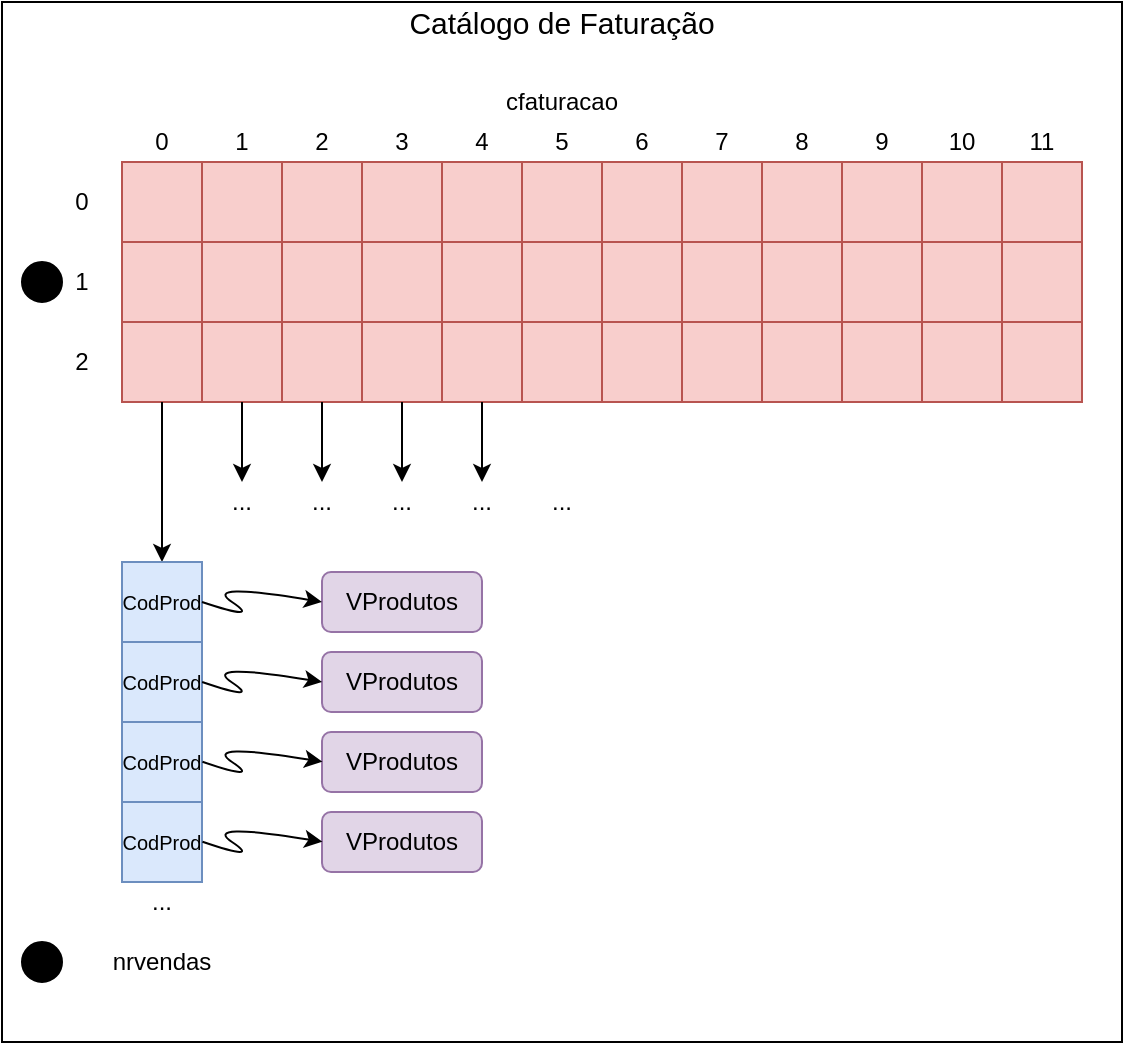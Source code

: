 <mxfile version="10.7.5" type="device"><diagram id="8GkzO-2iXQMkuJmufmp5" name="Page-1"><mxGraphModel dx="840" dy="447" grid="1" gridSize="10" guides="1" tooltips="1" connect="1" arrows="1" fold="1" page="1" pageScale="1" pageWidth="850" pageHeight="1100" math="0" shadow="0"><root><mxCell id="0"/><mxCell id="1" parent="0"/><mxCell id="2WYAGC3ekxAIEiTmy_mu-112" value="" style="rounded=0;whiteSpace=wrap;html=1;" parent="1" vertex="1"><mxGeometry x="40" y="40" width="560" height="520" as="geometry"/></mxCell><mxCell id="2WYAGC3ekxAIEiTmy_mu-7" value="" style="whiteSpace=wrap;html=1;aspect=fixed;fillColor=#f8cecc;strokeColor=#b85450;" parent="1" vertex="1"><mxGeometry x="300" y="120" width="40" height="40" as="geometry"/></mxCell><mxCell id="2WYAGC3ekxAIEiTmy_mu-8" value="" style="whiteSpace=wrap;html=1;aspect=fixed;fillColor=#f8cecc;strokeColor=#b85450;" parent="1" vertex="1"><mxGeometry x="340" y="120" width="40" height="40" as="geometry"/></mxCell><mxCell id="2WYAGC3ekxAIEiTmy_mu-16" value="cfaturacao&lt;br&gt;" style="text;html=1;strokeColor=none;fillColor=none;align=center;verticalAlign=middle;whiteSpace=wrap;rounded=0;" parent="1" vertex="1"><mxGeometry x="300" y="80" width="40" height="20" as="geometry"/></mxCell><mxCell id="2WYAGC3ekxAIEiTmy_mu-43" value="" style="whiteSpace=wrap;html=1;aspect=fixed;fillColor=#f8cecc;strokeColor=#b85450;" parent="1" vertex="1"><mxGeometry x="380" y="120" width="40" height="40" as="geometry"/></mxCell><mxCell id="2WYAGC3ekxAIEiTmy_mu-80" value="...&lt;br&gt;" style="text;html=1;strokeColor=none;fillColor=none;align=center;verticalAlign=middle;whiteSpace=wrap;rounded=0;" parent="1" vertex="1"><mxGeometry x="300" y="280" width="40" height="20" as="geometry"/></mxCell><mxCell id="2WYAGC3ekxAIEiTmy_mu-113" value="&lt;font style=&quot;font-size: 15px&quot;&gt;Catálogo de Faturação&lt;/font&gt;" style="text;html=1;strokeColor=none;fillColor=none;align=center;verticalAlign=middle;whiteSpace=wrap;rounded=0;" parent="1" vertex="1"><mxGeometry x="235" y="40" width="170" height="20" as="geometry"/></mxCell><mxCell id="I_eOMnqbbrUDG-Di17Q0-278" value="" style="whiteSpace=wrap;html=1;aspect=fixed;fillColor=#f8cecc;strokeColor=#b85450;" parent="1" vertex="1"><mxGeometry x="260" y="120" width="40" height="40" as="geometry"/></mxCell><mxCell id="I_eOMnqbbrUDG-Di17Q0-279" value="" style="whiteSpace=wrap;html=1;aspect=fixed;fillColor=#f8cecc;strokeColor=#b85450;" parent="1" vertex="1"><mxGeometry x="220" y="120" width="40" height="40" as="geometry"/></mxCell><mxCell id="I_eOMnqbbrUDG-Di17Q0-280" value="" style="whiteSpace=wrap;html=1;aspect=fixed;fillColor=#f8cecc;strokeColor=#b85450;" parent="1" vertex="1"><mxGeometry x="420" y="120" width="40" height="40" as="geometry"/></mxCell><mxCell id="I_eOMnqbbrUDG-Di17Q0-281" value="" style="whiteSpace=wrap;html=1;aspect=fixed;fillColor=#f8cecc;strokeColor=#b85450;" parent="1" vertex="1"><mxGeometry x="460" y="120" width="40" height="40" as="geometry"/></mxCell><mxCell id="I_eOMnqbbrUDG-Di17Q0-282" value="" style="whiteSpace=wrap;html=1;aspect=fixed;fillColor=#f8cecc;strokeColor=#b85450;" parent="1" vertex="1"><mxGeometry x="500" y="120" width="40" height="40" as="geometry"/></mxCell><mxCell id="I_eOMnqbbrUDG-Di17Q0-283" value="" style="whiteSpace=wrap;html=1;aspect=fixed;fillColor=#f8cecc;strokeColor=#b85450;" parent="1" vertex="1"><mxGeometry x="180" y="120" width="40" height="40" as="geometry"/></mxCell><mxCell id="I_eOMnqbbrUDG-Di17Q0-284" value="" style="whiteSpace=wrap;html=1;aspect=fixed;fillColor=#f8cecc;strokeColor=#b85450;" parent="1" vertex="1"><mxGeometry x="140" y="120" width="40" height="40" as="geometry"/></mxCell><mxCell id="I_eOMnqbbrUDG-Di17Q0-285" value="" style="whiteSpace=wrap;html=1;aspect=fixed;fillColor=#f8cecc;strokeColor=#b85450;" parent="1" vertex="1"><mxGeometry x="540" y="120" width="40" height="40" as="geometry"/></mxCell><mxCell id="I_eOMnqbbrUDG-Di17Q0-287" value="" style="whiteSpace=wrap;html=1;aspect=fixed;fillColor=#f8cecc;strokeColor=#b85450;" parent="1" vertex="1"><mxGeometry x="100" y="120" width="40" height="40" as="geometry"/></mxCell><mxCell id="I_eOMnqbbrUDG-Di17Q0-288" value="0" style="text;html=1;strokeColor=none;fillColor=none;align=center;verticalAlign=middle;whiteSpace=wrap;rounded=0;" parent="1" vertex="1"><mxGeometry x="100" y="100" width="40" height="20" as="geometry"/></mxCell><mxCell id="I_eOMnqbbrUDG-Di17Q0-289" value="1" style="text;html=1;strokeColor=none;fillColor=none;align=center;verticalAlign=middle;whiteSpace=wrap;rounded=0;" parent="1" vertex="1"><mxGeometry x="140" y="100" width="40" height="20" as="geometry"/></mxCell><mxCell id="I_eOMnqbbrUDG-Di17Q0-290" value="2" style="text;html=1;strokeColor=none;fillColor=none;align=center;verticalAlign=middle;whiteSpace=wrap;rounded=0;" parent="1" vertex="1"><mxGeometry x="180" y="100" width="40" height="20" as="geometry"/></mxCell><mxCell id="I_eOMnqbbrUDG-Di17Q0-291" value="3" style="text;html=1;strokeColor=none;fillColor=none;align=center;verticalAlign=middle;whiteSpace=wrap;rounded=0;" parent="1" vertex="1"><mxGeometry x="220" y="100" width="40" height="20" as="geometry"/></mxCell><mxCell id="I_eOMnqbbrUDG-Di17Q0-292" value="4" style="text;html=1;strokeColor=none;fillColor=none;align=center;verticalAlign=middle;whiteSpace=wrap;rounded=0;" parent="1" vertex="1"><mxGeometry x="260" y="100" width="40" height="20" as="geometry"/></mxCell><mxCell id="I_eOMnqbbrUDG-Di17Q0-293" value="5" style="text;html=1;strokeColor=none;fillColor=none;align=center;verticalAlign=middle;whiteSpace=wrap;rounded=0;" parent="1" vertex="1"><mxGeometry x="300" y="100" width="40" height="20" as="geometry"/></mxCell><mxCell id="I_eOMnqbbrUDG-Di17Q0-294" value="6" style="text;html=1;strokeColor=none;fillColor=none;align=center;verticalAlign=middle;whiteSpace=wrap;rounded=0;" parent="1" vertex="1"><mxGeometry x="340" y="100" width="40" height="20" as="geometry"/></mxCell><mxCell id="I_eOMnqbbrUDG-Di17Q0-295" value="7" style="text;html=1;strokeColor=none;fillColor=none;align=center;verticalAlign=middle;whiteSpace=wrap;rounded=0;" parent="1" vertex="1"><mxGeometry x="380" y="100" width="40" height="20" as="geometry"/></mxCell><mxCell id="I_eOMnqbbrUDG-Di17Q0-296" value="8" style="text;html=1;strokeColor=none;fillColor=none;align=center;verticalAlign=middle;whiteSpace=wrap;rounded=0;" parent="1" vertex="1"><mxGeometry x="420" y="100" width="40" height="20" as="geometry"/></mxCell><mxCell id="I_eOMnqbbrUDG-Di17Q0-297" value="9" style="text;html=1;strokeColor=none;fillColor=none;align=center;verticalAlign=middle;whiteSpace=wrap;rounded=0;" parent="1" vertex="1"><mxGeometry x="460" y="100" width="40" height="20" as="geometry"/></mxCell><mxCell id="I_eOMnqbbrUDG-Di17Q0-298" value="10" style="text;html=1;strokeColor=none;fillColor=none;align=center;verticalAlign=middle;whiteSpace=wrap;rounded=0;" parent="1" vertex="1"><mxGeometry x="500" y="100" width="40" height="20" as="geometry"/></mxCell><mxCell id="I_eOMnqbbrUDG-Di17Q0-299" value="11" style="text;html=1;strokeColor=none;fillColor=none;align=center;verticalAlign=middle;whiteSpace=wrap;rounded=0;" parent="1" vertex="1"><mxGeometry x="540" y="100" width="40" height="20" as="geometry"/></mxCell><mxCell id="I_eOMnqbbrUDG-Di17Q0-317" value="" style="whiteSpace=wrap;html=1;aspect=fixed;fillColor=#f8cecc;strokeColor=#b85450;" parent="1" vertex="1"><mxGeometry x="300" y="160" width="40" height="40" as="geometry"/></mxCell><mxCell id="I_eOMnqbbrUDG-Di17Q0-318" value="" style="whiteSpace=wrap;html=1;aspect=fixed;fillColor=#f8cecc;strokeColor=#b85450;" parent="1" vertex="1"><mxGeometry x="340" y="160" width="40" height="40" as="geometry"/></mxCell><mxCell id="I_eOMnqbbrUDG-Di17Q0-319" value="" style="whiteSpace=wrap;html=1;aspect=fixed;fillColor=#f8cecc;strokeColor=#b85450;" parent="1" vertex="1"><mxGeometry x="380" y="160" width="40" height="40" as="geometry"/></mxCell><mxCell id="I_eOMnqbbrUDG-Di17Q0-320" value="" style="whiteSpace=wrap;html=1;aspect=fixed;fillColor=#f8cecc;strokeColor=#b85450;" parent="1" vertex="1"><mxGeometry x="260" y="160" width="40" height="40" as="geometry"/></mxCell><mxCell id="I_eOMnqbbrUDG-Di17Q0-321" value="" style="whiteSpace=wrap;html=1;aspect=fixed;fillColor=#f8cecc;strokeColor=#b85450;" parent="1" vertex="1"><mxGeometry x="220" y="160" width="40" height="40" as="geometry"/></mxCell><mxCell id="I_eOMnqbbrUDG-Di17Q0-322" value="" style="whiteSpace=wrap;html=1;aspect=fixed;fillColor=#f8cecc;strokeColor=#b85450;" parent="1" vertex="1"><mxGeometry x="420" y="160" width="40" height="40" as="geometry"/></mxCell><mxCell id="I_eOMnqbbrUDG-Di17Q0-323" value="" style="whiteSpace=wrap;html=1;aspect=fixed;fillColor=#f8cecc;strokeColor=#b85450;" parent="1" vertex="1"><mxGeometry x="460" y="160" width="40" height="40" as="geometry"/></mxCell><mxCell id="I_eOMnqbbrUDG-Di17Q0-324" value="" style="whiteSpace=wrap;html=1;aspect=fixed;fillColor=#f8cecc;strokeColor=#b85450;" parent="1" vertex="1"><mxGeometry x="500" y="160" width="40" height="40" as="geometry"/></mxCell><mxCell id="I_eOMnqbbrUDG-Di17Q0-325" value="" style="whiteSpace=wrap;html=1;aspect=fixed;fillColor=#f8cecc;strokeColor=#b85450;" parent="1" vertex="1"><mxGeometry x="180" y="160" width="40" height="40" as="geometry"/></mxCell><mxCell id="I_eOMnqbbrUDG-Di17Q0-326" value="" style="whiteSpace=wrap;html=1;aspect=fixed;fillColor=#f8cecc;strokeColor=#b85450;" parent="1" vertex="1"><mxGeometry x="140" y="160" width="40" height="40" as="geometry"/></mxCell><mxCell id="I_eOMnqbbrUDG-Di17Q0-327" value="" style="whiteSpace=wrap;html=1;aspect=fixed;fillColor=#f8cecc;strokeColor=#b85450;" parent="1" vertex="1"><mxGeometry x="540" y="160" width="40" height="40" as="geometry"/></mxCell><mxCell id="I_eOMnqbbrUDG-Di17Q0-329" value="" style="whiteSpace=wrap;html=1;aspect=fixed;fillColor=#f8cecc;strokeColor=#b85450;" parent="1" vertex="1"><mxGeometry x="100" y="160" width="40" height="40" as="geometry"/></mxCell><mxCell id="I_eOMnqbbrUDG-Di17Q0-330" value="" style="whiteSpace=wrap;html=1;aspect=fixed;fillColor=#f8cecc;strokeColor=#b85450;" parent="1" vertex="1"><mxGeometry x="300" y="200" width="40" height="40" as="geometry"/></mxCell><mxCell id="I_eOMnqbbrUDG-Di17Q0-331" value="" style="whiteSpace=wrap;html=1;aspect=fixed;fillColor=#f8cecc;strokeColor=#b85450;" parent="1" vertex="1"><mxGeometry x="340" y="200" width="40" height="40" as="geometry"/></mxCell><mxCell id="I_eOMnqbbrUDG-Di17Q0-332" value="" style="whiteSpace=wrap;html=1;aspect=fixed;fillColor=#f8cecc;strokeColor=#b85450;" parent="1" vertex="1"><mxGeometry x="380" y="200" width="40" height="40" as="geometry"/></mxCell><mxCell id="I_eOMnqbbrUDG-Di17Q0-333" value="" style="whiteSpace=wrap;html=1;aspect=fixed;fillColor=#f8cecc;strokeColor=#b85450;" parent="1" vertex="1"><mxGeometry x="260" y="200" width="40" height="40" as="geometry"/></mxCell><mxCell id="I_eOMnqbbrUDG-Di17Q0-334" value="" style="whiteSpace=wrap;html=1;aspect=fixed;fillColor=#f8cecc;strokeColor=#b85450;" parent="1" vertex="1"><mxGeometry x="220" y="200" width="40" height="40" as="geometry"/></mxCell><mxCell id="I_eOMnqbbrUDG-Di17Q0-335" value="" style="whiteSpace=wrap;html=1;aspect=fixed;fillColor=#f8cecc;strokeColor=#b85450;" parent="1" vertex="1"><mxGeometry x="420" y="200" width="40" height="40" as="geometry"/></mxCell><mxCell id="I_eOMnqbbrUDG-Di17Q0-336" value="" style="whiteSpace=wrap;html=1;aspect=fixed;fillColor=#f8cecc;strokeColor=#b85450;" parent="1" vertex="1"><mxGeometry x="460" y="200" width="40" height="40" as="geometry"/></mxCell><mxCell id="I_eOMnqbbrUDG-Di17Q0-337" value="" style="whiteSpace=wrap;html=1;aspect=fixed;fillColor=#f8cecc;strokeColor=#b85450;" parent="1" vertex="1"><mxGeometry x="500" y="200" width="40" height="40" as="geometry"/></mxCell><mxCell id="I_eOMnqbbrUDG-Di17Q0-338" value="" style="whiteSpace=wrap;html=1;aspect=fixed;fillColor=#f8cecc;strokeColor=#b85450;" parent="1" vertex="1"><mxGeometry x="180" y="200" width="40" height="40" as="geometry"/></mxCell><mxCell id="I_eOMnqbbrUDG-Di17Q0-339" value="" style="whiteSpace=wrap;html=1;aspect=fixed;fillColor=#f8cecc;strokeColor=#b85450;" parent="1" vertex="1"><mxGeometry x="140" y="200" width="40" height="40" as="geometry"/></mxCell><mxCell id="I_eOMnqbbrUDG-Di17Q0-340" value="" style="whiteSpace=wrap;html=1;aspect=fixed;fillColor=#f8cecc;strokeColor=#b85450;" parent="1" vertex="1"><mxGeometry x="540" y="200" width="40" height="40" as="geometry"/></mxCell><mxCell id="I_eOMnqbbrUDG-Di17Q0-342" value="" style="whiteSpace=wrap;html=1;aspect=fixed;fillColor=#f8cecc;strokeColor=#b85450;" parent="1" vertex="1"><mxGeometry x="100" y="200" width="40" height="40" as="geometry"/></mxCell><mxCell id="I_eOMnqbbrUDG-Di17Q0-343" value="0" style="text;html=1;strokeColor=none;fillColor=none;align=center;verticalAlign=middle;whiteSpace=wrap;rounded=0;" parent="1" vertex="1"><mxGeometry x="60" y="130" width="40" height="20" as="geometry"/></mxCell><mxCell id="I_eOMnqbbrUDG-Di17Q0-344" value="1" style="text;html=1;strokeColor=none;fillColor=none;align=center;verticalAlign=middle;whiteSpace=wrap;rounded=0;" parent="1" vertex="1"><mxGeometry x="60" y="170" width="40" height="20" as="geometry"/></mxCell><mxCell id="I_eOMnqbbrUDG-Di17Q0-345" value="2" style="text;html=1;strokeColor=none;fillColor=none;align=center;verticalAlign=middle;whiteSpace=wrap;rounded=0;" parent="1" vertex="1"><mxGeometry x="60" y="210" width="40" height="20" as="geometry"/></mxCell><mxCell id="I_eOMnqbbrUDG-Di17Q0-362" value="" style="endArrow=classic;html=1;exitX=0.5;exitY=1;exitDx=0;exitDy=0;" parent="1" edge="1"><mxGeometry width="50" height="50" relative="1" as="geometry"><mxPoint x="280" y="240" as="sourcePoint"/><mxPoint x="280" y="280" as="targetPoint"/></mxGeometry></mxCell><mxCell id="I_eOMnqbbrUDG-Di17Q0-363" value="...&lt;br&gt;" style="text;html=1;strokeColor=none;fillColor=none;align=center;verticalAlign=middle;whiteSpace=wrap;rounded=0;" parent="1" vertex="1"><mxGeometry x="260" y="280" width="40" height="20" as="geometry"/></mxCell><mxCell id="I_eOMnqbbrUDG-Di17Q0-364" value="...&lt;br&gt;" style="text;html=1;strokeColor=none;fillColor=none;align=center;verticalAlign=middle;whiteSpace=wrap;rounded=0;" parent="1" vertex="1"><mxGeometry x="220" y="280" width="40" height="20" as="geometry"/></mxCell><mxCell id="I_eOMnqbbrUDG-Di17Q0-365" value="" style="endArrow=classic;html=1;exitX=0.5;exitY=1;exitDx=0;exitDy=0;" parent="1" edge="1"><mxGeometry width="50" height="50" relative="1" as="geometry"><mxPoint x="240" y="240" as="sourcePoint"/><mxPoint x="240" y="280" as="targetPoint"/></mxGeometry></mxCell><mxCell id="I_eOMnqbbrUDG-Di17Q0-366" value="" style="endArrow=classic;html=1;exitX=0.5;exitY=1;exitDx=0;exitDy=0;" parent="1" edge="1"><mxGeometry width="50" height="50" relative="1" as="geometry"><mxPoint x="160" y="240" as="sourcePoint"/><mxPoint x="160" y="280" as="targetPoint"/></mxGeometry></mxCell><mxCell id="I_eOMnqbbrUDG-Di17Q0-367" value="...&lt;br&gt;" style="text;html=1;strokeColor=none;fillColor=none;align=center;verticalAlign=middle;whiteSpace=wrap;rounded=0;" parent="1" vertex="1"><mxGeometry x="140" y="280" width="40" height="20" as="geometry"/></mxCell><mxCell id="I_eOMnqbbrUDG-Di17Q0-368" value="...&lt;br&gt;" style="text;html=1;strokeColor=none;fillColor=none;align=center;verticalAlign=middle;whiteSpace=wrap;rounded=0;" parent="1" vertex="1"><mxGeometry x="180" y="280" width="40" height="20" as="geometry"/></mxCell><mxCell id="I_eOMnqbbrUDG-Di17Q0-369" value="" style="endArrow=classic;html=1;exitX=0.5;exitY=1;exitDx=0;exitDy=0;" parent="1" edge="1"><mxGeometry width="50" height="50" relative="1" as="geometry"><mxPoint x="200" y="240" as="sourcePoint"/><mxPoint x="200" y="280" as="targetPoint"/></mxGeometry></mxCell><mxCell id="I_eOMnqbbrUDG-Di17Q0-370" value="" style="endArrow=classic;html=1;exitX=0.5;exitY=1;exitDx=0;exitDy=0;entryX=0.5;entryY=0;entryDx=0;entryDy=0;" parent="1" target="I_eOMnqbbrUDG-Di17Q0-373" edge="1"><mxGeometry width="50" height="50" relative="1" as="geometry"><mxPoint x="120" y="240" as="sourcePoint"/><mxPoint x="120" y="280" as="targetPoint"/></mxGeometry></mxCell><mxCell id="I_eOMnqbbrUDG-Di17Q0-373" value="&lt;font style=&quot;font-size: 10px&quot;&gt;CodProd&lt;/font&gt;" style="whiteSpace=wrap;html=1;aspect=fixed;fillColor=#dae8fc;strokeColor=#6c8ebf;" parent="1" vertex="1"><mxGeometry x="100" y="320" width="40" height="40" as="geometry"/></mxCell><mxCell id="I_eOMnqbbrUDG-Di17Q0-374" value="&lt;span&gt;&lt;font style=&quot;font-size: 10px&quot;&gt;CodProd&lt;/font&gt;&lt;/span&gt;&lt;br&gt;" style="whiteSpace=wrap;html=1;aspect=fixed;fillColor=#dae8fc;strokeColor=#6c8ebf;" parent="1" vertex="1"><mxGeometry x="100" y="360" width="40" height="40" as="geometry"/></mxCell><mxCell id="I_eOMnqbbrUDG-Di17Q0-375" value="&lt;span&gt;&lt;font style=&quot;font-size: 10px&quot;&gt;CodProd&lt;/font&gt;&lt;/span&gt;&lt;br&gt;" style="whiteSpace=wrap;html=1;aspect=fixed;fillColor=#dae8fc;strokeColor=#6c8ebf;" parent="1" vertex="1"><mxGeometry x="100" y="400" width="40" height="40" as="geometry"/></mxCell><mxCell id="I_eOMnqbbrUDG-Di17Q0-376" value="&lt;span&gt;&lt;font style=&quot;font-size: 10px&quot;&gt;CodProd&lt;/font&gt;&lt;/span&gt;" style="whiteSpace=wrap;html=1;aspect=fixed;fillColor=#dae8fc;strokeColor=#6c8ebf;" parent="1" vertex="1"><mxGeometry x="100" y="440" width="40" height="40" as="geometry"/></mxCell><mxCell id="I_eOMnqbbrUDG-Di17Q0-377" value="...&lt;br&gt;" style="text;html=1;strokeColor=none;fillColor=none;align=center;verticalAlign=middle;whiteSpace=wrap;rounded=0;" parent="1" vertex="1"><mxGeometry x="100" y="480" width="40" height="20" as="geometry"/></mxCell><mxCell id="I_eOMnqbbrUDG-Di17Q0-378" value="VProdutos&lt;br&gt;" style="rounded=1;whiteSpace=wrap;html=1;fillColor=#e1d5e7;strokeColor=#9673a6;" parent="1" vertex="1"><mxGeometry x="200" y="325" width="80" height="30" as="geometry"/></mxCell><mxCell id="I_eOMnqbbrUDG-Di17Q0-380" value="VProdutos" style="rounded=1;whiteSpace=wrap;html=1;fillColor=#e1d5e7;strokeColor=#9673a6;" parent="1" vertex="1"><mxGeometry x="200" y="365" width="80" height="30" as="geometry"/></mxCell><mxCell id="I_eOMnqbbrUDG-Di17Q0-381" value="VProdutos" style="rounded=1;whiteSpace=wrap;html=1;fillColor=#e1d5e7;strokeColor=#9673a6;" parent="1" vertex="1"><mxGeometry x="200" y="405" width="80" height="30" as="geometry"/></mxCell><mxCell id="I_eOMnqbbrUDG-Di17Q0-382" value="VProdutos" style="rounded=1;whiteSpace=wrap;html=1;fillColor=#e1d5e7;strokeColor=#9673a6;" parent="1" vertex="1"><mxGeometry x="200" y="445" width="80" height="30" as="geometry"/></mxCell><mxCell id="I_eOMnqbbrUDG-Di17Q0-384" value="" style="curved=1;endArrow=classic;html=1;exitX=1;exitY=0.5;exitDx=0;exitDy=0;entryX=0;entryY=0.5;entryDx=0;entryDy=0;" parent="1" source="I_eOMnqbbrUDG-Di17Q0-373" target="I_eOMnqbbrUDG-Di17Q0-378" edge="1"><mxGeometry width="50" height="50" relative="1" as="geometry"><mxPoint x="140" y="340" as="sourcePoint"/><mxPoint x="190" y="330" as="targetPoint"/><Array as="points"><mxPoint x="170" y="350"/><mxPoint x="140" y="330"/></Array></mxGeometry></mxCell><mxCell id="I_eOMnqbbrUDG-Di17Q0-386" value="" style="curved=1;endArrow=classic;html=1;exitX=1;exitY=0.5;exitDx=0;exitDy=0;entryX=0;entryY=0.5;entryDx=0;entryDy=0;" parent="1" edge="1"><mxGeometry width="50" height="50" relative="1" as="geometry"><mxPoint x="140.071" y="380" as="sourcePoint"/><mxPoint x="200.071" y="380" as="targetPoint"/><Array as="points"><mxPoint x="169.836" y="390.118"/><mxPoint x="139.836" y="370.118"/></Array></mxGeometry></mxCell><mxCell id="I_eOMnqbbrUDG-Di17Q0-387" value="" style="curved=1;endArrow=classic;html=1;exitX=1;exitY=0.5;exitDx=0;exitDy=0;entryX=0;entryY=0.5;entryDx=0;entryDy=0;" parent="1" edge="1"><mxGeometry width="50" height="50" relative="1" as="geometry"><mxPoint x="140.235" y="419.882" as="sourcePoint"/><mxPoint x="200.235" y="419.882" as="targetPoint"/><Array as="points"><mxPoint x="170" y="430"/><mxPoint x="140" y="410"/></Array></mxGeometry></mxCell><mxCell id="I_eOMnqbbrUDG-Di17Q0-388" value="" style="curved=1;endArrow=classic;html=1;exitX=1;exitY=0.5;exitDx=0;exitDy=0;entryX=0;entryY=0.5;entryDx=0;entryDy=0;" parent="1" edge="1"><mxGeometry width="50" height="50" relative="1" as="geometry"><mxPoint x="140.235" y="459.882" as="sourcePoint"/><mxPoint x="200.235" y="459.882" as="targetPoint"/><Array as="points"><mxPoint x="170" y="470"/><mxPoint x="140" y="450"/></Array></mxGeometry></mxCell><mxCell id="I_eOMnqbbrUDG-Di17Q0-389" value="v" style="ellipse;whiteSpace=wrap;html=1;aspect=fixed;fillColor=#000000;" parent="1" vertex="1"><mxGeometry x="50" y="170" width="20" height="20" as="geometry"/></mxCell><mxCell id="I_eOMnqbbrUDG-Di17Q0-393" value="v" style="ellipse;whiteSpace=wrap;html=1;aspect=fixed;fillColor=#000000;" parent="1" vertex="1"><mxGeometry x="50" y="510" width="20" height="20" as="geometry"/></mxCell><mxCell id="I_eOMnqbbrUDG-Di17Q0-394" value="nrvendas&lt;br&gt;" style="text;html=1;strokeColor=none;fillColor=none;align=center;verticalAlign=middle;whiteSpace=wrap;rounded=0;" parent="1" vertex="1"><mxGeometry x="100" y="510" width="40" height="20" as="geometry"/></mxCell></root></mxGraphModel></diagram></mxfile>
